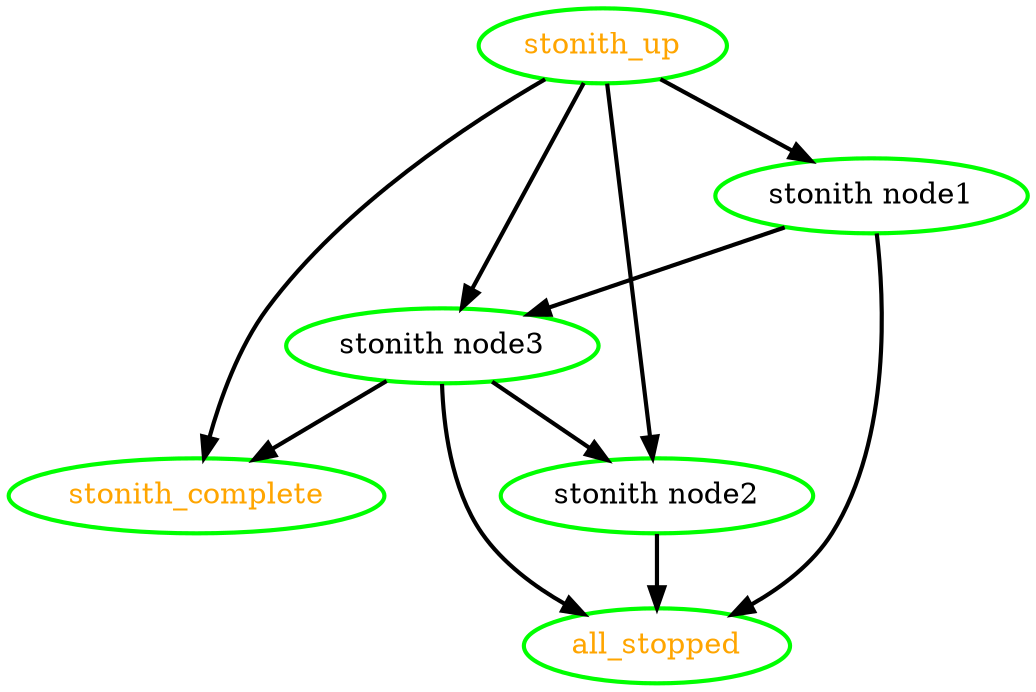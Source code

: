  digraph "g" {
"all_stopped" [ style=bold color="green" fontcolor="orange"  ]
"stonith node1" -> "all_stopped" [ style = bold]
"stonith node1" -> "stonith node3" [ style = bold]
"stonith node1" [ style=bold color="green" fontcolor="black" ]
"stonith node2" -> "all_stopped" [ style = bold]
"stonith node2" [ style=bold color="green" fontcolor="black" ]
"stonith node3" -> "all_stopped" [ style = bold]
"stonith node3" -> "stonith node2" [ style = bold]
"stonith node3" -> "stonith_complete" [ style = bold]
"stonith node3" [ style=bold color="green" fontcolor="black" ]
"stonith_complete" [ style=bold color="green" fontcolor="orange"  ]
"stonith_up" -> "stonith node1" [ style = bold]
"stonith_up" -> "stonith node2" [ style = bold]
"stonith_up" -> "stonith node3" [ style = bold]
"stonith_up" -> "stonith_complete" [ style = bold]
"stonith_up" [ style=bold color="green" fontcolor="orange"  ]
}
